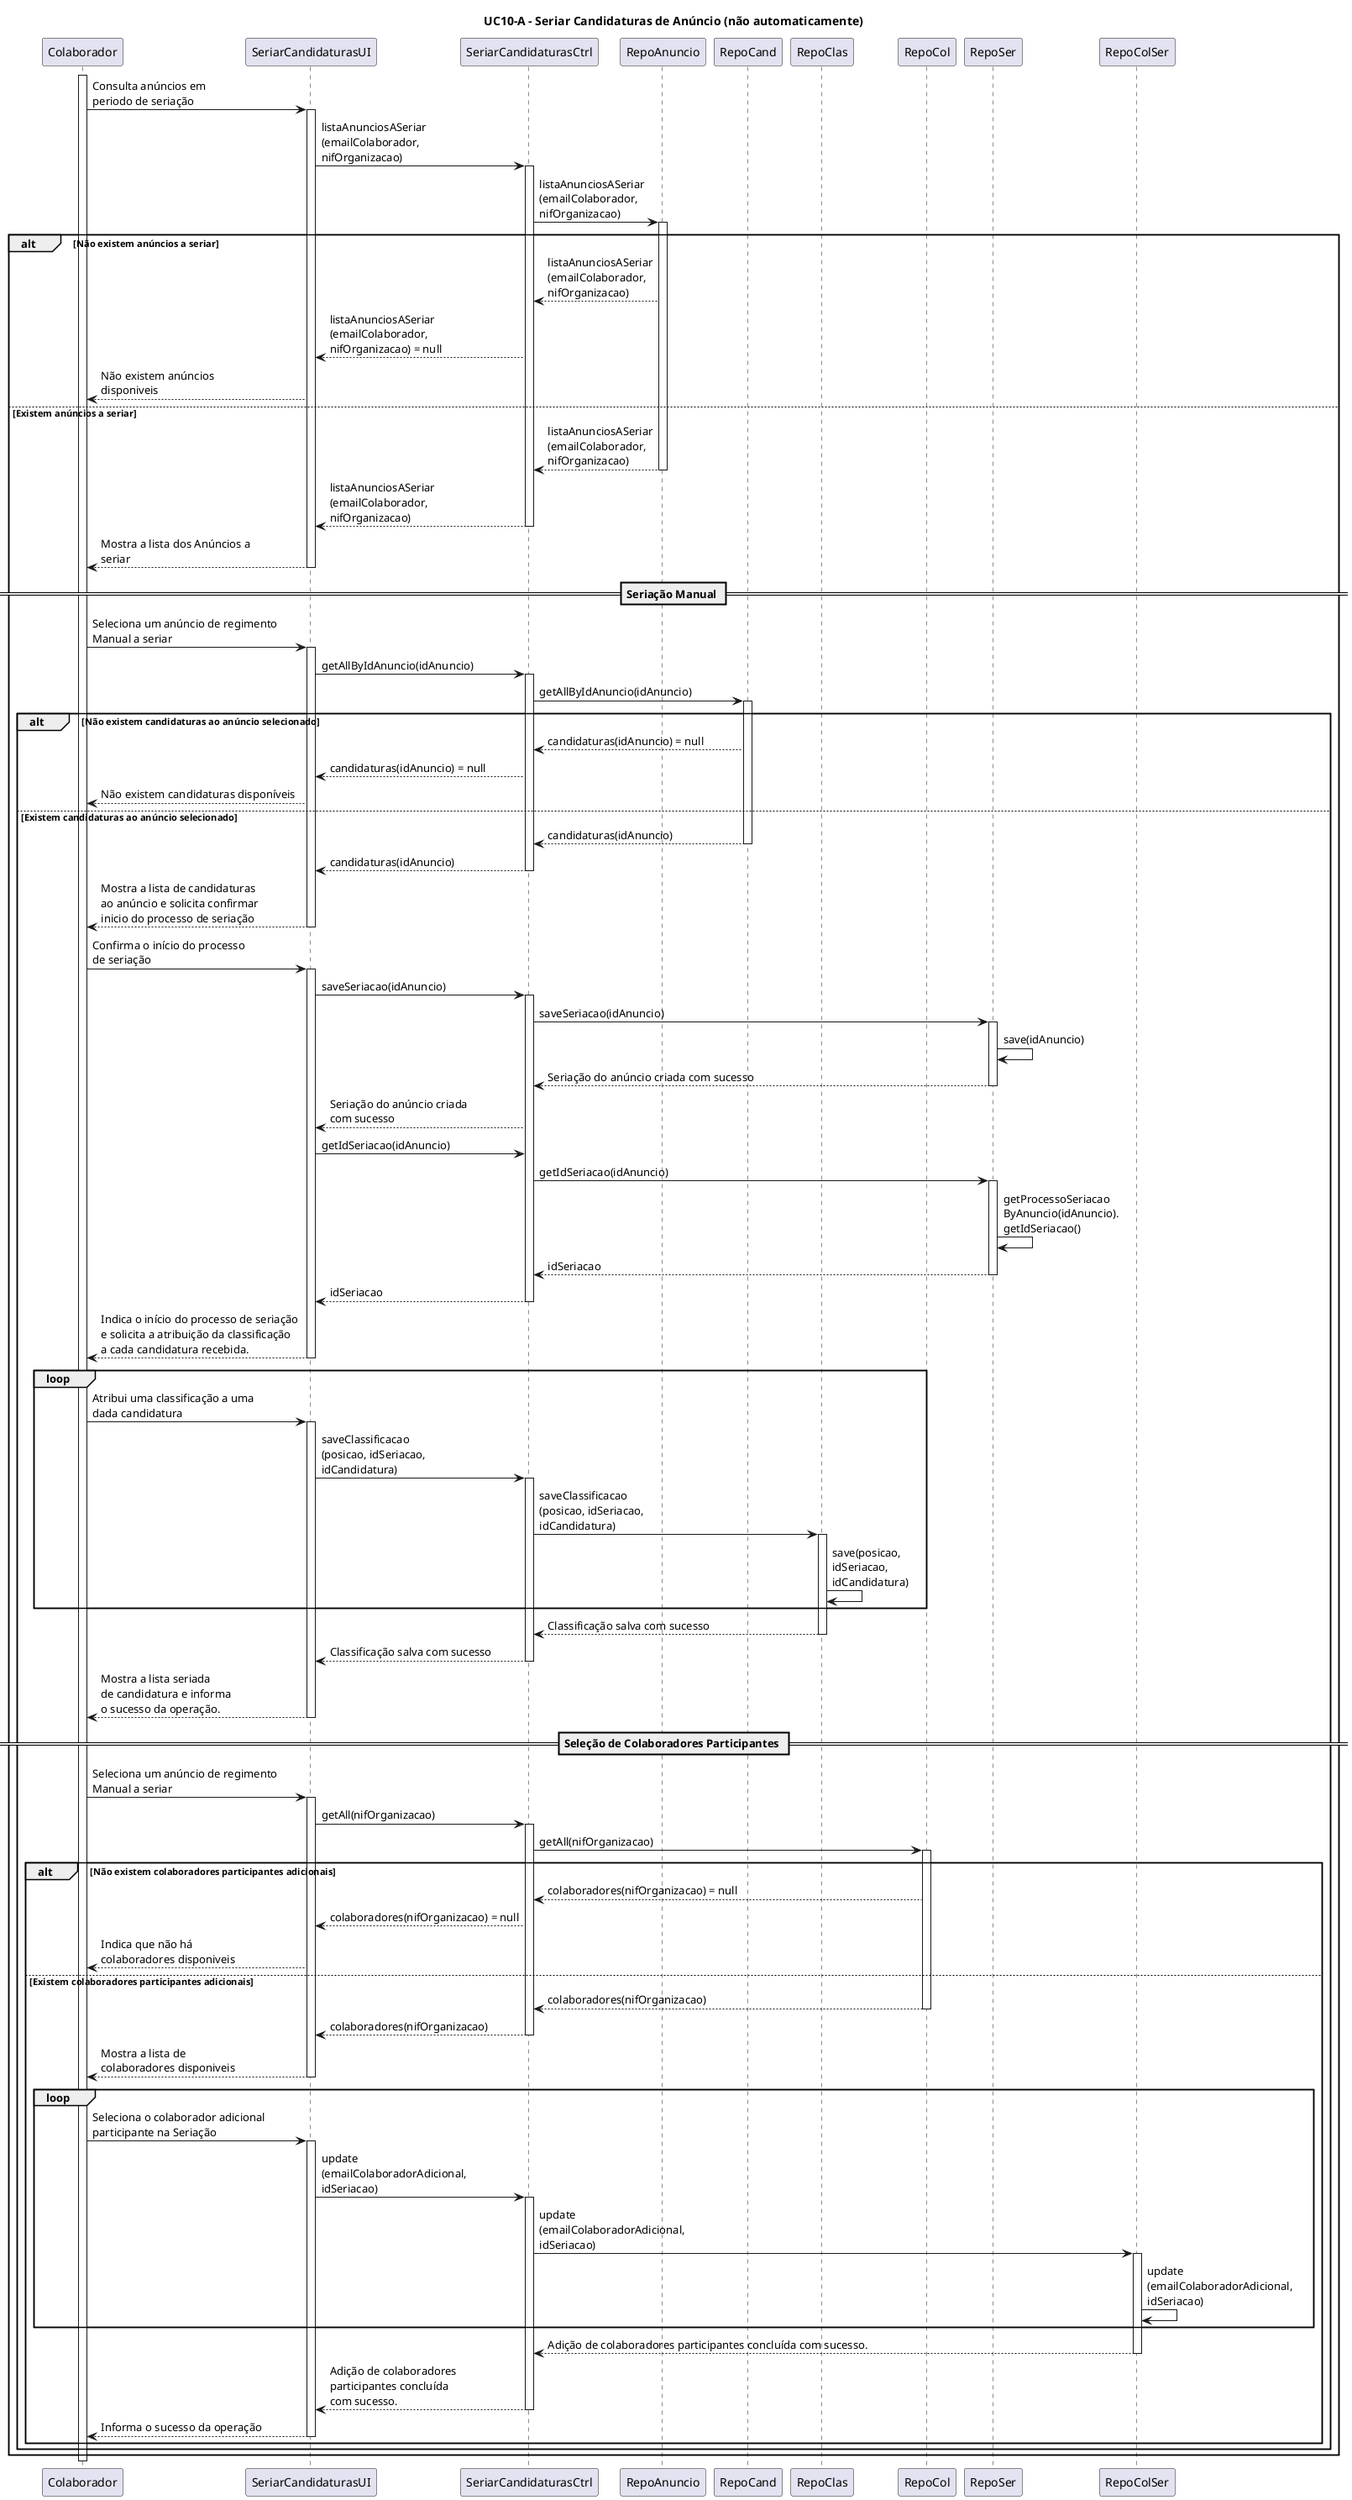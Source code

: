 @startuml

title UC10-A - Seriar Candidaturas de Anúncio (não automaticamente)

participant Colaborador
participant SeriarCandidaturasUI
participant SeriarCandidaturasCtrl
participant RepoAnuncio as RepositorioAnuncio
participant RepoCand as RepositorioCandidatura
participant RepoClas as RepositorioClassificacao
participant RepoCol as RepositorioColaborador
participant RepoSer as RepositorioSeriacao
participant RepoColSer as RepositorioColaboradorSeriacao



activate Colaborador
Colaborador -> SeriarCandidaturasUI: Consulta anúncios em \nperiodo de seriação
activate SeriarCandidaturasUI
SeriarCandidaturasUI -> SeriarCandidaturasCtrl: listaAnunciosASeriar\n(emailColaborador, \nnifOrganizacao)
activate SeriarCandidaturasCtrl
SeriarCandidaturasCtrl -> RepositorioAnuncio: listaAnunciosASeriar\n(emailColaborador, \nnifOrganizacao)
activate RepositorioAnuncio
alt Não existem anúncios a seriar 
RepositorioAnuncio --> SeriarCandidaturasCtrl: listaAnunciosASeriar\n(emailColaborador, \nnifOrganizacao)
SeriarCandidaturasCtrl --> SeriarCandidaturasUI: listaAnunciosASeriar\n(emailColaborador, \nnifOrganizacao) = null
SeriarCandidaturasUI --> Colaborador: Não existem anúncios \ndisponiveis

else Existem anúncios a seriar  
RepositorioAnuncio --> SeriarCandidaturasCtrl: listaAnunciosASeriar\n(emailColaborador, \nnifOrganizacao)
deactivate RepositorioAnuncio
SeriarCandidaturasCtrl --> SeriarCandidaturasUI: listaAnunciosASeriar\n(emailColaborador, \nnifOrganizacao)
deactivate SeriarCandidaturasCtrl
SeriarCandidaturasUI --> Colaborador: Mostra a lista dos Anúncios a \nseriar 
deactivate SeriarCandidaturasUI

== Seriação Manual ==

Colaborador -> SeriarCandidaturasUI: Seleciona um anúncio de regimento \nManual a seriar 
activate SeriarCandidaturasUI
SeriarCandidaturasUI -> SeriarCandidaturasCtrl: getAllByIdAnuncio(idAnuncio)
activate SeriarCandidaturasCtrl
SeriarCandidaturasCtrl -> RepositorioCandidatura: getAllByIdAnuncio(idAnuncio)
activate RepositorioCandidatura

alt Não existem candidaturas ao anúncio selecionado
RepositorioCandidatura --> SeriarCandidaturasCtrl: candidaturas(idAnuncio) = null
SeriarCandidaturasCtrl --> SeriarCandidaturasUI: candidaturas(idAnuncio) = null
SeriarCandidaturasUI --> Colaborador: Não existem candidaturas disponíveis


else Existem candidaturas ao anúncio selecionado
RepositorioCandidatura --> SeriarCandidaturasCtrl: candidaturas(idAnuncio)
deactivate RepositorioCandidatura
SeriarCandidaturasCtrl --> SeriarCandidaturasUI: candidaturas(idAnuncio)
deactivate SeriarCandidaturasCtrl
SeriarCandidaturasUI --> Colaborador: Mostra a lista de candidaturas \nao anúncio e solicita confirmar \ninicio do processo de seriação
deactivate SeriarCandidaturasUI


Colaborador -> SeriarCandidaturasUI: Confirma o início do processo \nde seriação
activate SeriarCandidaturasUI
SeriarCandidaturasUI -> SeriarCandidaturasCtrl: saveSeriacao(idAnuncio)
activate SeriarCandidaturasCtrl
SeriarCandidaturasCtrl -> RepositorioSeriacao: saveSeriacao(idAnuncio)
activate RepositorioSeriacao
RepositorioSeriacao -> RepositorioSeriacao: save(idAnuncio)
RepositorioSeriacao --> SeriarCandidaturasCtrl: Seriação do anúncio criada com sucesso
deactivate RepositorioSeriacao
SeriarCandidaturasCtrl --> SeriarCandidaturasUI: Seriação do anúncio criada \ncom sucesso

SeriarCandidaturasUI -> SeriarCandidaturasCtrl: getIdSeriacao(idAnuncio)
SeriarCandidaturasCtrl -> RepositorioSeriacao: getIdSeriacao(idAnuncio)
activate RepositorioSeriacao
RepositorioSeriacao -> RepositorioSeriacao: getProcessoSeriacao\nByAnuncio(idAnuncio).\ngetIdSeriacao()
RepositorioSeriacao --> SeriarCandidaturasCtrl: idSeriacao
deactivate RepositorioSeriacao
SeriarCandidaturasCtrl --> SeriarCandidaturasUI: idSeriacao
deactivate SeriarCandidaturasCtrl
SeriarCandidaturasUI --> Colaborador: Indica o início do processo de seriação \ne solicita a atribuição da classificação \na cada candidatura recebida.
deactivate SeriarCandidaturasUI

loop
Colaborador -> SeriarCandidaturasUI: Atribui uma classificação a uma \ndada candidatura
activate SeriarCandidaturasUI
SeriarCandidaturasUI -> SeriarCandidaturasCtrl: saveClassificacao\n(posicao, idSeriacao, \nidCandidatura)
activate SeriarCandidaturasCtrl
SeriarCandidaturasCtrl -> RepositorioClassificacao: saveClassificacao\n(posicao, idSeriacao, \nidCandidatura)
activate RepositorioClassificacao
RepositorioClassificacao -> RepositorioClassificacao: save(posicao, \nidSeriacao, \nidCandidatura)
end loop
RepositorioClassificacao --> SeriarCandidaturasCtrl: Classificação salva com sucesso
deactivate RepositorioClassificacao
SeriarCandidaturasCtrl --> SeriarCandidaturasUI: Classificação salva com sucesso
deactivate SeriarCandidaturasCtrl
SeriarCandidaturasUI --> Colaborador: Mostra a lista seriada \nde candidatura e informa \no sucesso da operação.
deactivate SeriarCandidaturasUI

== Seleção de Colaboradores Participantes ==

Colaborador -> SeriarCandidaturasUI: Seleciona um anúncio de regimento \nManual a seriar 
activate SeriarCandidaturasUI
SeriarCandidaturasUI -> SeriarCandidaturasCtrl: getAll(nifOrganizacao)
activate SeriarCandidaturasCtrl
SeriarCandidaturasCtrl -> RepositorioColaborador: getAll(nifOrganizacao)
activate RepositorioColaborador

alt Não existem colaboradores participantes adicionais
RepositorioColaborador --> SeriarCandidaturasCtrl: colaboradores(nifOrganizacao) = null
SeriarCandidaturasCtrl --> SeriarCandidaturasUI: colaboradores(nifOrganizacao) = null
SeriarCandidaturasUI --> Colaborador: Indica que não há \ncolaboradores disponiveis

else Existem colaboradores participantes adicionais
RepositorioColaborador --> SeriarCandidaturasCtrl: colaboradores(nifOrganizacao)
deactivate RepositorioColaborador
SeriarCandidaturasCtrl --> SeriarCandidaturasUI: colaboradores(nifOrganizacao) 
deactivate SeriarCandidaturasCtrl
SeriarCandidaturasUI --> Colaborador: Mostra a lista de \ncolaboradores disponiveis
deactivate SeriarCandidaturasUI

loop
Colaborador -> SeriarCandidaturasUI: Seleciona o colaborador adicional \nparticipante na Seriação
activate SeriarCandidaturasUI
SeriarCandidaturasUI -> SeriarCandidaturasCtrl: update\n(emailColaboradorAdicional, \nidSeriacao)
activate SeriarCandidaturasCtrl
SeriarCandidaturasCtrl -> RepositorioColaboradorSeriacao: update\n(emailColaboradorAdicional, \nidSeriacao)
activate RepositorioColaboradorSeriacao
RepositorioColaboradorSeriacao -> RepositorioColaboradorSeriacao: update\n(emailColaboradorAdicional, \nidSeriacao)
end loop 

RepositorioColaboradorSeriacao --> SeriarCandidaturasCtrl: Adição de colaboradores participantes concluída com sucesso.
deactivate RepositorioColaboradorSeriacao
SeriarCandidaturasCtrl --> SeriarCandidaturasUI: Adição de colaboradores \nparticipantes concluída \ncom sucesso.
deactivate SeriarCandidaturasCtrl
SeriarCandidaturasUI --> Colaborador: Informa o sucesso da operação
deactivate SeriarCandidaturasUI

end alt 
end alt
end alt
deactivate Colaborador
@enduml
